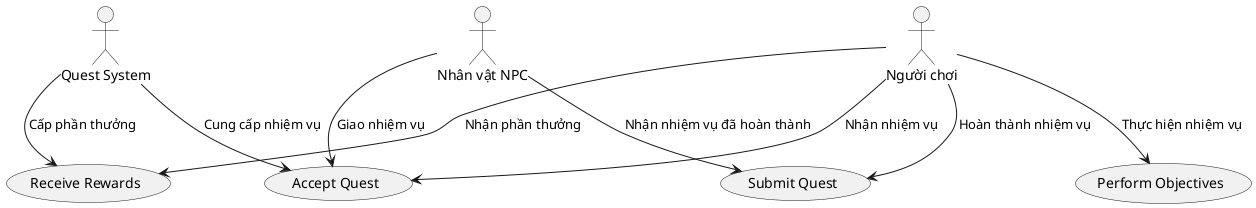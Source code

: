 @startuml

actor Player as "Người chơi"
actor "Quest System" as System
actor NPCs as "Nhân vật NPC"

usecase "Accept Quest" as UC1
usecase "Perform Objectives" as UC2
usecase "Submit Quest" as UC3
usecase "Receive Rewards" as UC4

Player --> UC1 : "Nhận nhiệm vụ"
Player --> UC2 : "Thực hiện nhiệm vụ"
Player --> UC3 : "Hoàn thành nhiệm vụ"
Player --> UC4 : "Nhận phần thưởng"

System --> UC1 : "Cung cấp nhiệm vụ"
System --> UC4 : "Cấp phần thưởng"

NPCs --> UC1 : "Giao nhiệm vụ"
NPCs --> UC3 : "Nhận nhiệm vụ đã hoàn thành"

@enduml